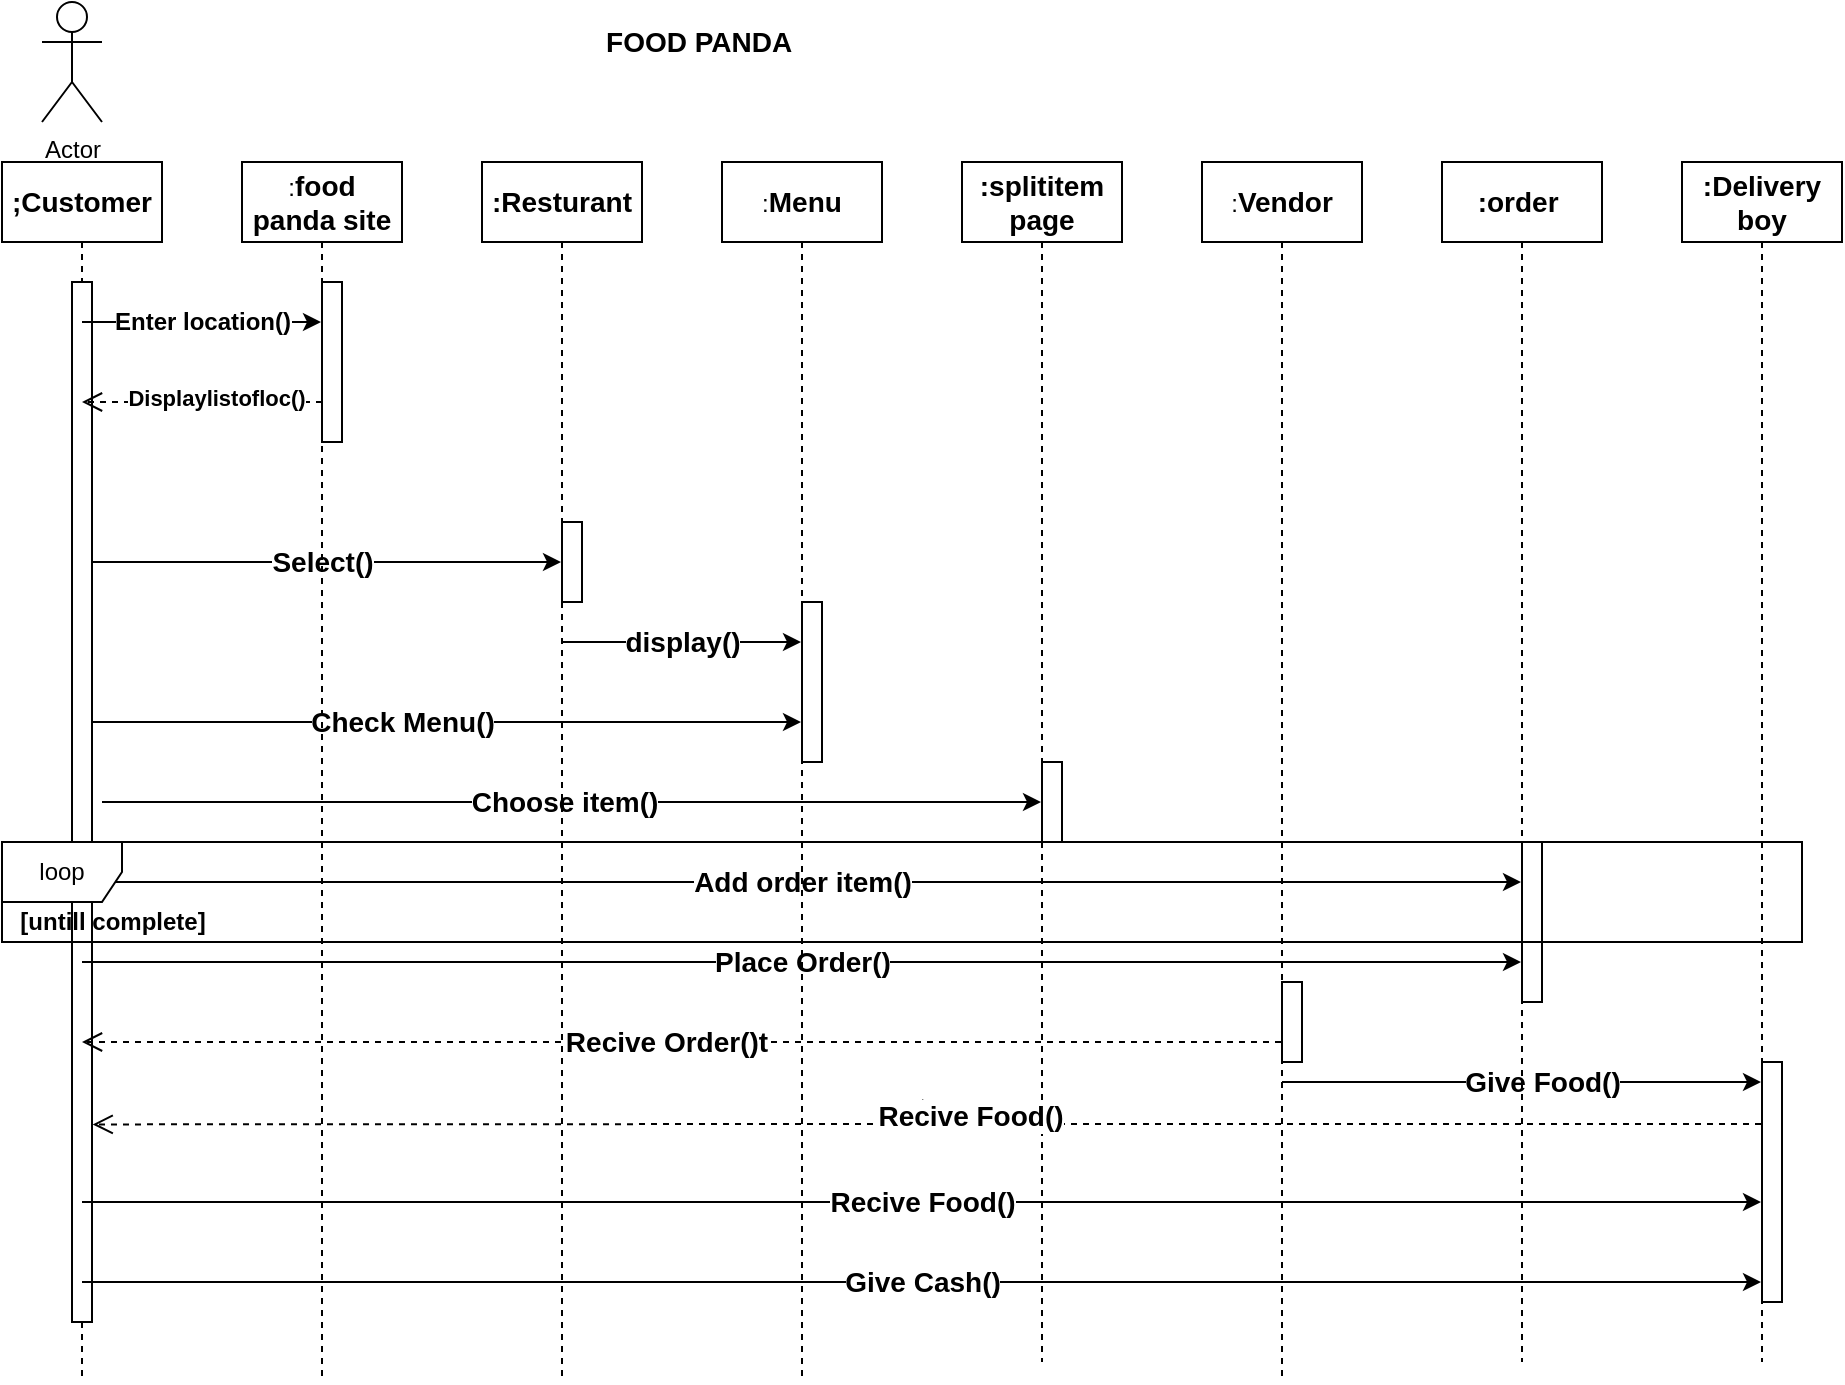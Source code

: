<mxfile version="13.9.9" type="device"><diagram id="MtOjzL3V61ZMoNxeZUYZ" name="Page-1"><mxGraphModel dx="1000" dy="659" grid="1" gridSize="10" guides="1" tooltips="1" connect="1" arrows="1" fold="1" page="1" pageScale="1" pageWidth="827" pageHeight="1169" math="0" shadow="0"><root><mxCell id="0"/><mxCell id="1" parent="0"/><mxCell id="yysGQ1R5PHLSwK6ecE74-1" value="&lt;b&gt;&lt;font style=&quot;font-size: 14px&quot;&gt;;Customer&lt;/font&gt;&lt;/b&gt;" style="shape=umlLifeline;perimeter=lifelinePerimeter;whiteSpace=wrap;html=1;container=1;collapsible=0;recursiveResize=0;outlineConnect=0;" vertex="1" parent="1"><mxGeometry x="40" y="120" width="80" height="610" as="geometry"/></mxCell><mxCell id="yysGQ1R5PHLSwK6ecE74-24" value="" style="endArrow=classic;html=1;" edge="1" parent="yysGQ1R5PHLSwK6ecE74-1" target="yysGQ1R5PHLSwK6ecE74-3"><mxGeometry relative="1" as="geometry"><mxPoint x="40" y="200" as="sourcePoint"/><mxPoint x="140" y="200" as="targetPoint"/></mxGeometry></mxCell><mxCell id="yysGQ1R5PHLSwK6ecE74-25" value="&lt;font style=&quot;font-size: 14px&quot;&gt;&lt;b&gt;Select()&lt;/b&gt;&lt;/font&gt;" style="edgeLabel;resizable=0;html=1;align=center;verticalAlign=middle;" connectable="0" vertex="1" parent="yysGQ1R5PHLSwK6ecE74-24"><mxGeometry relative="1" as="geometry"/></mxCell><mxCell id="yysGQ1R5PHLSwK6ecE74-31" value="" style="endArrow=classic;html=1;" edge="1" parent="yysGQ1R5PHLSwK6ecE74-1" target="yysGQ1R5PHLSwK6ecE74-4"><mxGeometry relative="1" as="geometry"><mxPoint x="40" y="280" as="sourcePoint"/><mxPoint x="140" y="280" as="targetPoint"/></mxGeometry></mxCell><mxCell id="yysGQ1R5PHLSwK6ecE74-32" value="&lt;font style=&quot;font-size: 14px&quot;&gt;&lt;b&gt;Check Menu()&lt;/b&gt;&lt;/font&gt;" style="edgeLabel;resizable=0;html=1;align=center;verticalAlign=middle;" connectable="0" vertex="1" parent="yysGQ1R5PHLSwK6ecE74-31"><mxGeometry relative="1" as="geometry"><mxPoint x="-20" as="offset"/></mxGeometry></mxCell><mxCell id="yysGQ1R5PHLSwK6ecE74-34" value="" style="html=1;points=[];perimeter=orthogonalPerimeter;" vertex="1" parent="yysGQ1R5PHLSwK6ecE74-1"><mxGeometry x="35" y="60" width="10" height="520" as="geometry"/></mxCell><mxCell id="yysGQ1R5PHLSwK6ecE74-35" value="" style="endArrow=classic;html=1;" edge="1" parent="yysGQ1R5PHLSwK6ecE74-1" target="yysGQ1R5PHLSwK6ecE74-5"><mxGeometry relative="1" as="geometry"><mxPoint x="50" y="320" as="sourcePoint"/><mxPoint x="150" y="320" as="targetPoint"/><Array as="points"><mxPoint x="310" y="320"/></Array></mxGeometry></mxCell><mxCell id="yysGQ1R5PHLSwK6ecE74-36" value="&lt;font style=&quot;font-size: 14px&quot;&gt;&lt;b&gt;Choose item()&lt;/b&gt;&lt;/font&gt;" style="edgeLabel;resizable=0;html=1;align=center;verticalAlign=middle;" connectable="0" vertex="1" parent="yysGQ1R5PHLSwK6ecE74-35"><mxGeometry relative="1" as="geometry"><mxPoint x="-4.67" as="offset"/></mxGeometry></mxCell><mxCell id="yysGQ1R5PHLSwK6ecE74-37" value="" style="endArrow=classic;html=1;" edge="1" parent="yysGQ1R5PHLSwK6ecE74-1" target="yysGQ1R5PHLSwK6ecE74-7"><mxGeometry relative="1" as="geometry"><mxPoint x="40" y="360" as="sourcePoint"/><mxPoint x="140" y="360" as="targetPoint"/></mxGeometry></mxCell><mxCell id="yysGQ1R5PHLSwK6ecE74-38" value="&lt;font style=&quot;font-size: 14px&quot;&gt;&lt;b&gt;Add order item()&lt;/b&gt;&lt;/font&gt;" style="edgeLabel;resizable=0;html=1;align=center;verticalAlign=middle;" connectable="0" vertex="1" parent="yysGQ1R5PHLSwK6ecE74-37"><mxGeometry relative="1" as="geometry"/></mxCell><mxCell id="yysGQ1R5PHLSwK6ecE74-40" value="" style="endArrow=classic;html=1;" edge="1" parent="yysGQ1R5PHLSwK6ecE74-1" target="yysGQ1R5PHLSwK6ecE74-7"><mxGeometry relative="1" as="geometry"><mxPoint x="40" y="400" as="sourcePoint"/><mxPoint x="140" y="400" as="targetPoint"/></mxGeometry></mxCell><mxCell id="yysGQ1R5PHLSwK6ecE74-41" value="&lt;font style=&quot;font-size: 14px&quot;&gt;&lt;b&gt;Place Order()&lt;/b&gt;&lt;/font&gt;" style="edgeLabel;resizable=0;html=1;align=center;verticalAlign=middle;" connectable="0" vertex="1" parent="yysGQ1R5PHLSwK6ecE74-40"><mxGeometry relative="1" as="geometry"/></mxCell><mxCell id="yysGQ1R5PHLSwK6ecE74-46" value="" style="endArrow=classic;html=1;" edge="1" parent="yysGQ1R5PHLSwK6ecE74-1" target="yysGQ1R5PHLSwK6ecE74-8"><mxGeometry relative="1" as="geometry"><mxPoint x="40" y="560" as="sourcePoint"/><mxPoint x="140" y="560" as="targetPoint"/></mxGeometry></mxCell><mxCell id="yysGQ1R5PHLSwK6ecE74-47" value="&lt;font style=&quot;font-size: 14px&quot;&gt;&lt;b&gt;Give Cash()&lt;/b&gt;&lt;/font&gt;" style="edgeLabel;resizable=0;html=1;align=center;verticalAlign=middle;" connectable="0" vertex="1" parent="yysGQ1R5PHLSwK6ecE74-46"><mxGeometry relative="1" as="geometry"/></mxCell><mxCell id="yysGQ1R5PHLSwK6ecE74-2" value=":&lt;b&gt;&lt;font style=&quot;font-size: 14px&quot;&gt;food panda site&lt;/font&gt;&lt;/b&gt;" style="shape=umlLifeline;perimeter=lifelinePerimeter;whiteSpace=wrap;html=1;container=1;collapsible=0;recursiveResize=0;outlineConnect=0;" vertex="1" parent="1"><mxGeometry x="160" y="120" width="80" height="610" as="geometry"/></mxCell><mxCell id="yysGQ1R5PHLSwK6ecE74-58" value="" style="html=1;points=[];perimeter=orthogonalPerimeter;" vertex="1" parent="yysGQ1R5PHLSwK6ecE74-2"><mxGeometry x="40" y="60" width="10" height="80" as="geometry"/></mxCell><mxCell id="yysGQ1R5PHLSwK6ecE74-3" value="&lt;b&gt;&lt;font style=&quot;font-size: 14px&quot;&gt;:Resturant&lt;/font&gt;&lt;/b&gt;" style="shape=umlLifeline;perimeter=lifelinePerimeter;whiteSpace=wrap;html=1;container=1;collapsible=0;recursiveResize=0;outlineConnect=0;" vertex="1" parent="1"><mxGeometry x="280" y="120" width="80" height="610" as="geometry"/></mxCell><mxCell id="yysGQ1R5PHLSwK6ecE74-26" value="" style="endArrow=classic;html=1;" edge="1" parent="yysGQ1R5PHLSwK6ecE74-3" target="yysGQ1R5PHLSwK6ecE74-4"><mxGeometry relative="1" as="geometry"><mxPoint x="40" y="240" as="sourcePoint"/><mxPoint x="140" y="240" as="targetPoint"/></mxGeometry></mxCell><mxCell id="yysGQ1R5PHLSwK6ecE74-27" value="&lt;b&gt;&lt;font style=&quot;font-size: 14px&quot;&gt;&lt;font&gt;display(&lt;/font&gt;)&lt;/font&gt;&lt;/b&gt;" style="edgeLabel;resizable=0;html=1;align=center;verticalAlign=middle;" connectable="0" vertex="1" parent="yysGQ1R5PHLSwK6ecE74-26"><mxGeometry relative="1" as="geometry"/></mxCell><mxCell id="yysGQ1R5PHLSwK6ecE74-59" value="" style="html=1;points=[];perimeter=orthogonalPerimeter;" vertex="1" parent="yysGQ1R5PHLSwK6ecE74-3"><mxGeometry x="40" y="180" width="10" height="40" as="geometry"/></mxCell><mxCell id="yysGQ1R5PHLSwK6ecE74-4" value=":&lt;b&gt;&lt;font style=&quot;font-size: 14px&quot;&gt;Menu&lt;/font&gt;&lt;/b&gt;" style="shape=umlLifeline;perimeter=lifelinePerimeter;whiteSpace=wrap;html=1;container=1;collapsible=0;recursiveResize=0;outlineConnect=0;" vertex="1" parent="1"><mxGeometry x="400" y="120" width="80" height="610" as="geometry"/></mxCell><mxCell id="yysGQ1R5PHLSwK6ecE74-60" value="" style="html=1;points=[];perimeter=orthogonalPerimeter;" vertex="1" parent="yysGQ1R5PHLSwK6ecE74-4"><mxGeometry x="40" y="220" width="10" height="80" as="geometry"/></mxCell><mxCell id="yysGQ1R5PHLSwK6ecE74-5" value="&lt;b&gt;&lt;font style=&quot;font-size: 14px&quot;&gt;:splititem page&lt;/font&gt;&lt;/b&gt;" style="shape=umlLifeline;perimeter=lifelinePerimeter;whiteSpace=wrap;html=1;container=1;collapsible=0;recursiveResize=0;outlineConnect=0;" vertex="1" parent="1"><mxGeometry x="520" y="120" width="80" height="600" as="geometry"/></mxCell><mxCell id="yysGQ1R5PHLSwK6ecE74-61" value="" style="html=1;points=[];perimeter=orthogonalPerimeter;" vertex="1" parent="yysGQ1R5PHLSwK6ecE74-5"><mxGeometry x="40" y="300" width="10" height="40" as="geometry"/></mxCell><mxCell id="yysGQ1R5PHLSwK6ecE74-6" value=":&lt;b&gt;&lt;font style=&quot;font-size: 14px&quot;&gt;Vendor&lt;/font&gt;&lt;/b&gt;" style="shape=umlLifeline;perimeter=lifelinePerimeter;whiteSpace=wrap;html=1;container=1;collapsible=0;recursiveResize=0;outlineConnect=0;" vertex="1" parent="1"><mxGeometry x="640" y="120" width="80" height="610" as="geometry"/></mxCell><mxCell id="yysGQ1R5PHLSwK6ecE74-56" value="" style="endArrow=classic;html=1;" edge="1" parent="yysGQ1R5PHLSwK6ecE74-6" target="yysGQ1R5PHLSwK6ecE74-8"><mxGeometry relative="1" as="geometry"><mxPoint x="40" y="460" as="sourcePoint"/><mxPoint x="140" y="460" as="targetPoint"/></mxGeometry></mxCell><mxCell id="yysGQ1R5PHLSwK6ecE74-57" value="&lt;font style=&quot;font-size: 14px&quot;&gt;&lt;b&gt;Give Food()&lt;/b&gt;&lt;/font&gt;" style="edgeLabel;resizable=0;html=1;align=center;verticalAlign=middle;" connectable="0" vertex="1" parent="yysGQ1R5PHLSwK6ecE74-56"><mxGeometry relative="1" as="geometry"><mxPoint x="10" as="offset"/></mxGeometry></mxCell><mxCell id="yysGQ1R5PHLSwK6ecE74-63" value="" style="html=1;points=[];perimeter=orthogonalPerimeter;" vertex="1" parent="yysGQ1R5PHLSwK6ecE74-6"><mxGeometry x="40" y="410" width="10" height="40" as="geometry"/></mxCell><mxCell id="yysGQ1R5PHLSwK6ecE74-7" value="&lt;b&gt;&lt;font style=&quot;font-size: 14px&quot;&gt;:order&amp;nbsp;&lt;/font&gt;&lt;/b&gt;" style="shape=umlLifeline;perimeter=lifelinePerimeter;whiteSpace=wrap;html=1;container=1;collapsible=0;recursiveResize=0;outlineConnect=0;" vertex="1" parent="1"><mxGeometry x="760" y="120" width="80" height="600" as="geometry"/></mxCell><mxCell id="yysGQ1R5PHLSwK6ecE74-62" value="" style="html=1;points=[];perimeter=orthogonalPerimeter;" vertex="1" parent="yysGQ1R5PHLSwK6ecE74-7"><mxGeometry x="40" y="340" width="10" height="80" as="geometry"/></mxCell><mxCell id="yysGQ1R5PHLSwK6ecE74-8" value="&lt;font style=&quot;font-size: 14px&quot;&gt;&lt;b&gt;:Delivery boy&lt;/b&gt;&lt;/font&gt;" style="shape=umlLifeline;perimeter=lifelinePerimeter;whiteSpace=wrap;html=1;container=1;collapsible=0;recursiveResize=0;outlineConnect=0;" vertex="1" parent="1"><mxGeometry x="880" y="120" width="80" height="600" as="geometry"/></mxCell><mxCell id="yysGQ1R5PHLSwK6ecE74-64" value="" style="html=1;points=[];perimeter=orthogonalPerimeter;" vertex="1" parent="yysGQ1R5PHLSwK6ecE74-8"><mxGeometry x="40" y="450" width="10" height="120" as="geometry"/></mxCell><mxCell id="yysGQ1R5PHLSwK6ecE74-9" value="Actor" style="shape=umlActor;verticalLabelPosition=bottom;verticalAlign=top;html=1;" vertex="1" parent="1"><mxGeometry x="60" y="40" width="30" height="60" as="geometry"/></mxCell><mxCell id="yysGQ1R5PHLSwK6ecE74-14" value="" style="endArrow=classic;html=1;" edge="1" parent="1" target="yysGQ1R5PHLSwK6ecE74-2"><mxGeometry relative="1" as="geometry"><mxPoint x="80" y="200" as="sourcePoint"/><mxPoint x="180" y="200" as="targetPoint"/><Array as="points"><mxPoint x="110" y="200"/></Array></mxGeometry></mxCell><mxCell id="yysGQ1R5PHLSwK6ecE74-15" value="&lt;font style=&quot;font-size: 12px&quot;&gt;&lt;b&gt;Enter location()&lt;/b&gt;&lt;/font&gt;" style="edgeLabel;resizable=0;html=1;align=center;verticalAlign=middle;" connectable="0" vertex="1" parent="yysGQ1R5PHLSwK6ecE74-14"><mxGeometry relative="1" as="geometry"/></mxCell><mxCell id="yysGQ1R5PHLSwK6ecE74-42" value="" style="endArrow=classic;html=1;" edge="1" parent="1" target="yysGQ1R5PHLSwK6ecE74-8"><mxGeometry relative="1" as="geometry"><mxPoint x="80" y="640" as="sourcePoint"/><mxPoint x="180" y="640" as="targetPoint"/></mxGeometry></mxCell><mxCell id="yysGQ1R5PHLSwK6ecE74-43" value="&lt;font style=&quot;font-size: 14px&quot;&gt;&lt;b&gt;Recive Food()&lt;/b&gt;&lt;/font&gt;" style="edgeLabel;resizable=0;html=1;align=center;verticalAlign=middle;" connectable="0" vertex="1" parent="yysGQ1R5PHLSwK6ecE74-42"><mxGeometry relative="1" as="geometry"/></mxCell><mxCell id="yysGQ1R5PHLSwK6ecE74-50" value="" style="html=1;verticalAlign=bottom;endArrow=open;dashed=1;endSize=8;" edge="1" parent="1"><mxGeometry x="-0.455" y="60" relative="1" as="geometry"><mxPoint x="200" y="240" as="sourcePoint"/><mxPoint x="80" y="240" as="targetPoint"/><Array as="points"/><mxPoint x="1" as="offset"/></mxGeometry></mxCell><mxCell id="yysGQ1R5PHLSwK6ecE74-51" value="&lt;b&gt;Displaylistofloc()&lt;/b&gt;" style="edgeLabel;html=1;align=center;verticalAlign=middle;resizable=0;points=[];" vertex="1" connectable="0" parent="yysGQ1R5PHLSwK6ecE74-50"><mxGeometry x="-0.394" y="-2" relative="1" as="geometry"><mxPoint x="-16.67" as="offset"/></mxGeometry></mxCell><mxCell id="yysGQ1R5PHLSwK6ecE74-52" value="" style="html=1;verticalAlign=bottom;endArrow=open;dashed=1;endSize=8;" edge="1" parent="1" source="yysGQ1R5PHLSwK6ecE74-6" target="yysGQ1R5PHLSwK6ecE74-1"><mxGeometry x="-0.002" y="170" relative="1" as="geometry"><mxPoint x="670" y="560" as="sourcePoint"/><mxPoint x="150" y="560" as="targetPoint"/><Array as="points"><mxPoint x="390" y="560"/></Array><mxPoint x="1" as="offset"/></mxGeometry></mxCell><mxCell id="yysGQ1R5PHLSwK6ecE74-53" value="&lt;font style=&quot;font-size: 14px&quot;&gt;&lt;b&gt;Recive Order()t&lt;/b&gt;&lt;/font&gt;" style="edgeLabel;html=1;align=center;verticalAlign=middle;resizable=0;points=[];" vertex="1" connectable="0" parent="yysGQ1R5PHLSwK6ecE74-52"><mxGeometry x="0.029" y="6" relative="1" as="geometry"><mxPoint x="1" y="-6" as="offset"/></mxGeometry></mxCell><mxCell id="yysGQ1R5PHLSwK6ecE74-54" value="return" style="html=1;verticalAlign=bottom;endArrow=open;dashed=1;endSize=8;entryX=1.033;entryY=0.81;entryDx=0;entryDy=0;entryPerimeter=0;" edge="1" parent="1" source="yysGQ1R5PHLSwK6ecE74-8" target="yysGQ1R5PHLSwK6ecE74-34"><mxGeometry relative="1" as="geometry"><mxPoint x="870" y="600" as="sourcePoint"/><mxPoint x="130" y="600" as="targetPoint"/><Array as="points"><mxPoint x="480" y="601"/></Array></mxGeometry></mxCell><mxCell id="yysGQ1R5PHLSwK6ecE74-55" value="&lt;font style=&quot;font-size: 14px&quot;&gt;&lt;b&gt;Recive Food()&lt;/b&gt;&lt;/font&gt;" style="edgeLabel;html=1;align=center;verticalAlign=middle;resizable=0;points=[];" vertex="1" connectable="0" parent="yysGQ1R5PHLSwK6ecE74-54"><mxGeometry x="-0.049" y="-4" relative="1" as="geometry"><mxPoint x="1" as="offset"/></mxGeometry></mxCell><mxCell id="yysGQ1R5PHLSwK6ecE74-76" value="&lt;b&gt;[untill complete]&lt;/b&gt;" style="text;html=1;align=center;verticalAlign=middle;resizable=0;points=[];autosize=1;" vertex="1" parent="1"><mxGeometry x="40" y="490" width="110" height="20" as="geometry"/></mxCell><mxCell id="yysGQ1R5PHLSwK6ecE74-77" value="loop" style="shape=umlFrame;whiteSpace=wrap;html=1;" vertex="1" parent="1"><mxGeometry x="40" y="460" width="900" height="50" as="geometry"/></mxCell><mxCell id="yysGQ1R5PHLSwK6ecE74-78" value="&lt;font style=&quot;font-size: 14px&quot;&gt;&lt;b&gt;FOOD PANDA&amp;nbsp;&lt;/b&gt;&lt;/font&gt;" style="text;html=1;align=center;verticalAlign=middle;resizable=0;points=[];autosize=1;" vertex="1" parent="1"><mxGeometry x="335" y="50" width="110" height="20" as="geometry"/></mxCell></root></mxGraphModel></diagram></mxfile>